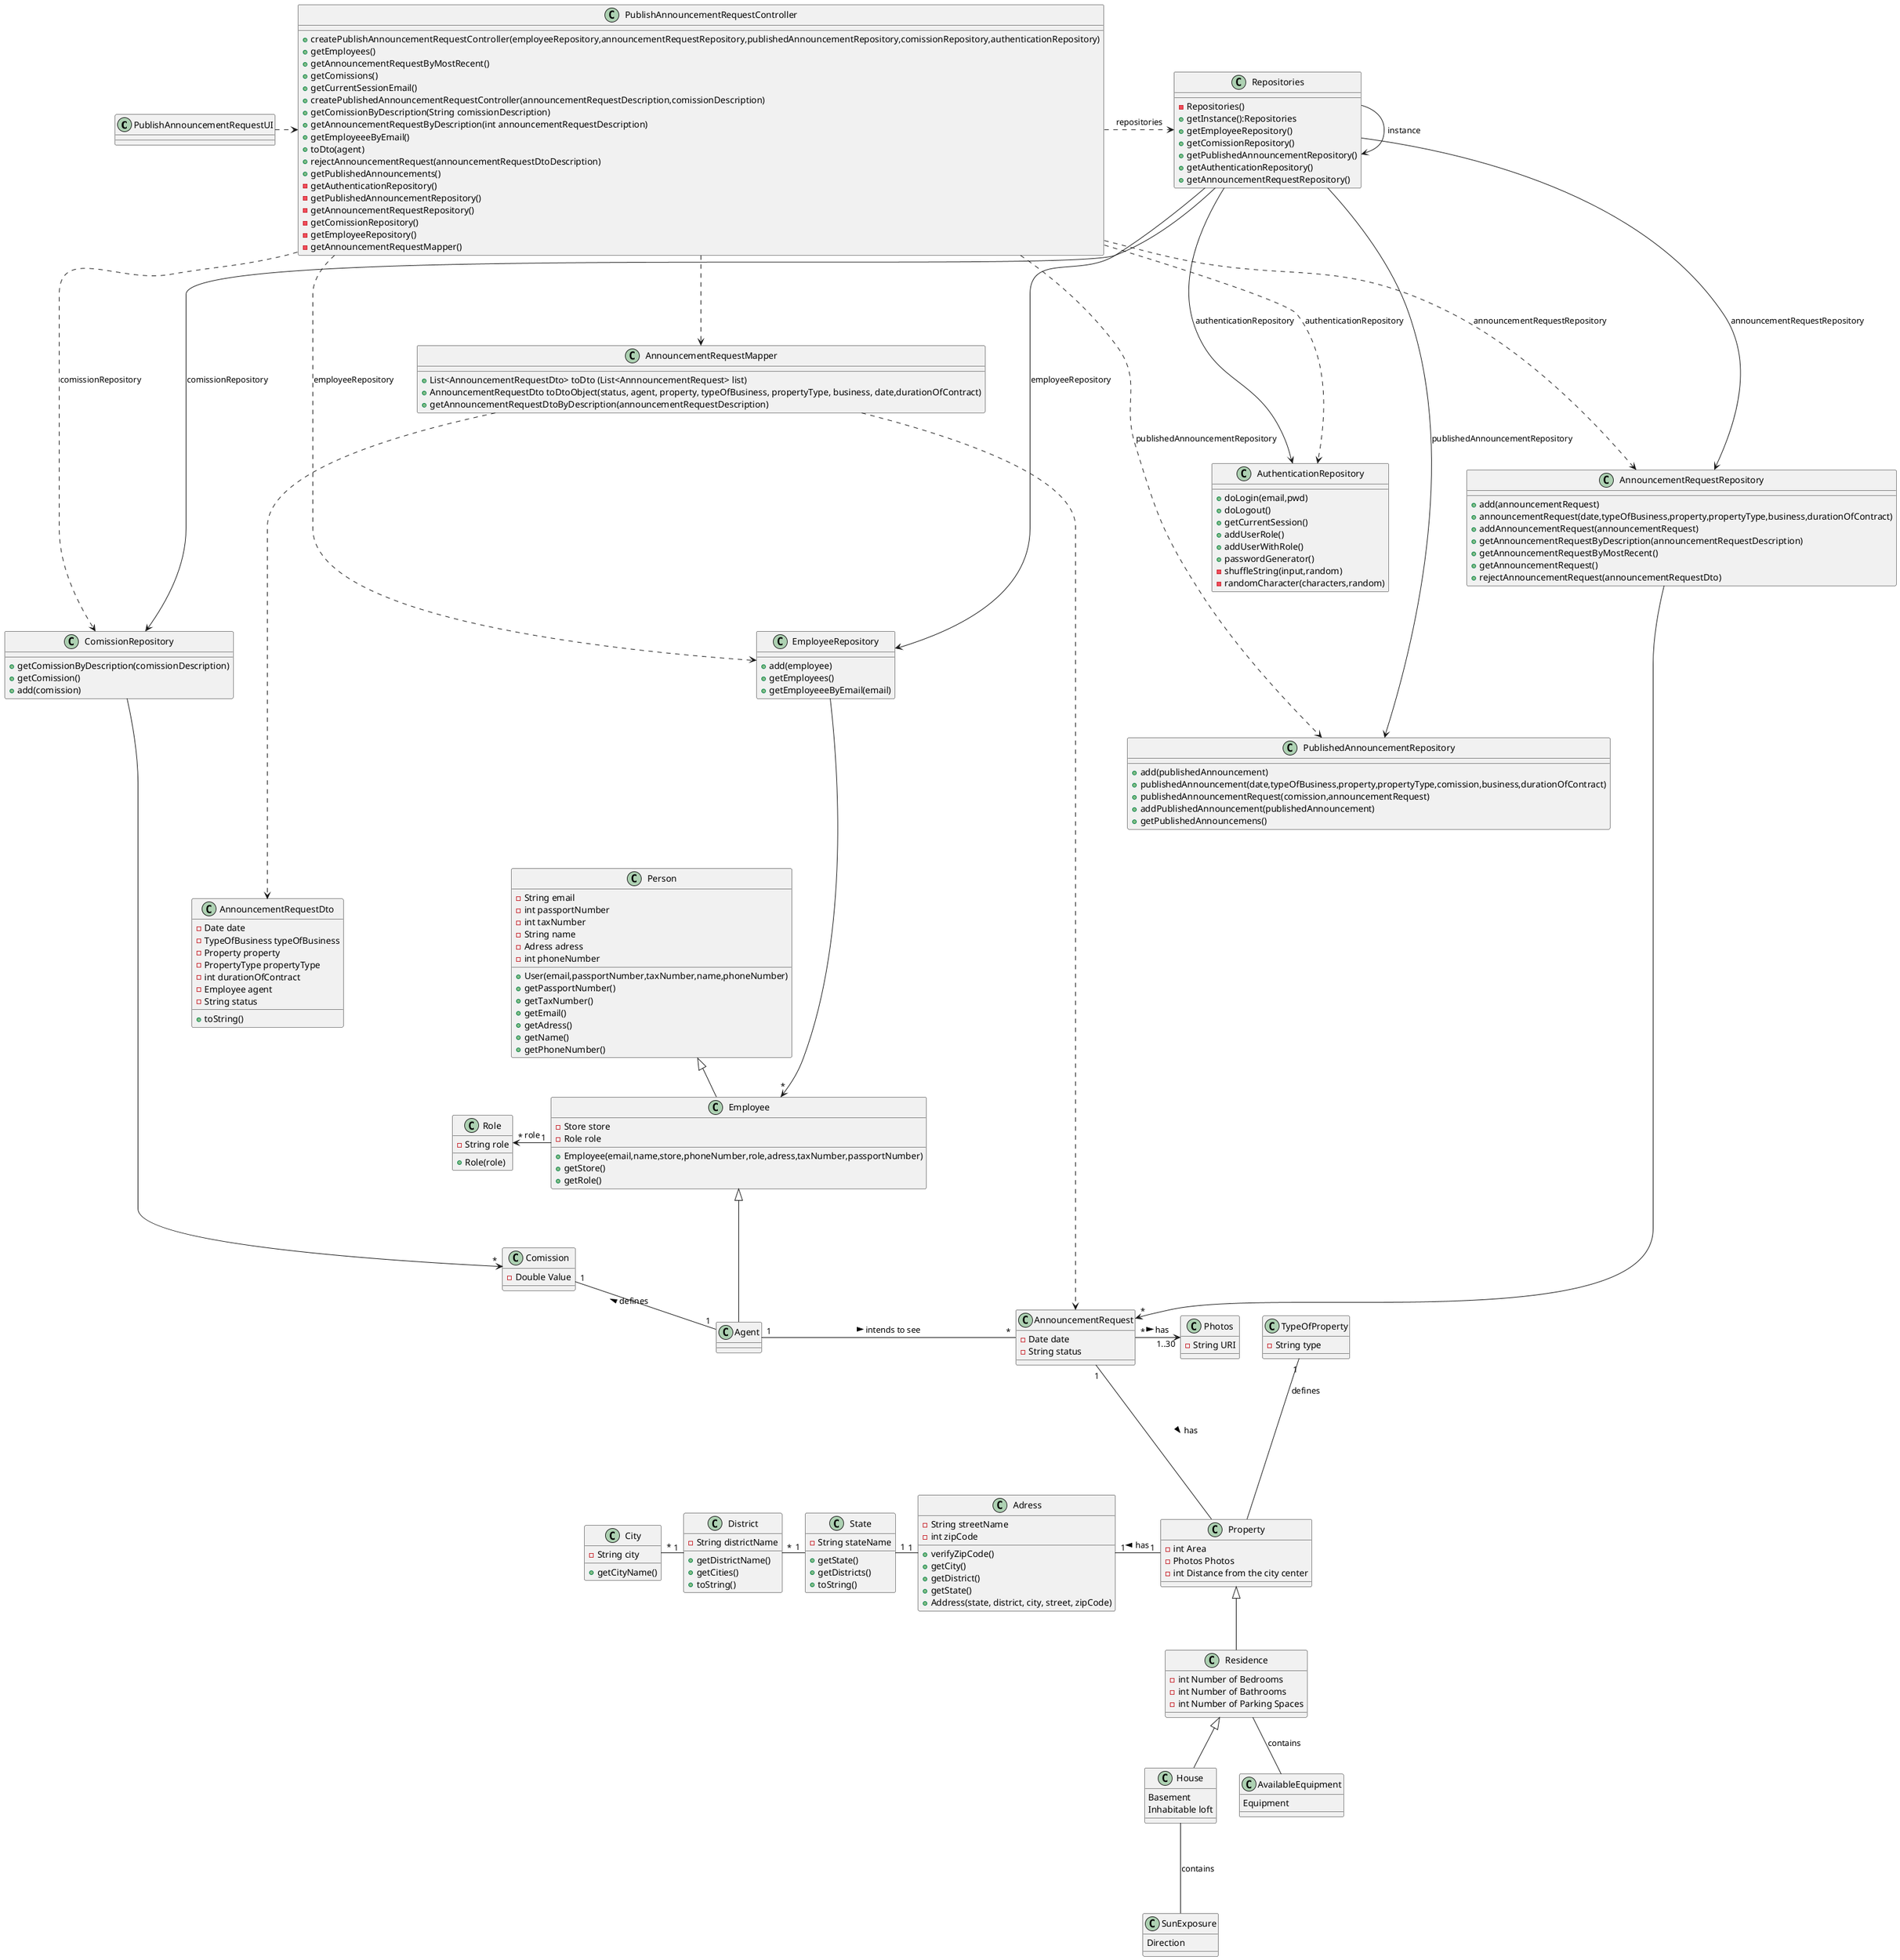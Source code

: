 @startuml

class PublishAnnouncementRequestUI

class Adress

class AnnouncementRequestMapper

class PublishAnnouncementRequestController

class Person

class Repositories

class Employee

class Role

class AuthenticationRepository

class EmployeeRepository

class Agent

class State

class City

class District

class AnnouncementRequestDto

class AnnouncementRequestDto{
-Date date
-TypeOfBusiness typeOfBusiness
-Property property
-PropertyType propertyType
-int durationOfContract
-Employee agent
-String status
+toString()
}

class AnnouncementRequestMapper{
+List<AnnouncementRequestDto> toDto (List<AnnnouncementRequest> list)
+AnnouncementRequestDto toDtoObject(status, agent, property, typeOfBusiness, propertyType, business, date,durationOfContract)
+getAnnouncementRequestDtoByDescription(announcementRequestDescription)
}


class Person{
- String email
- int passportNumber
- int taxNumber
- String name
- Adress adress
- int phoneNumber

+User(email,passportNumber,taxNumber,name,phoneNumber)
+getPassportNumber()
+getTaxNumber()
+getEmail()
+getAdress()
+getName()
+getPhoneNumber()

}

class EmployeeRepository{
+add(employee)
+getEmployees()
+getEmployeeeByEmail(email)
}

class AuthenticationRepository{
+doLogin(email,pwd)
+doLogout()
+getCurrentSession()
+addUserRole()
+addUserWithRole()
+passwordGenerator()
-shuffleString(input,random)
-randomCharacter(characters,random)
}

class ComissionRepository{
+getComissionByDescription(comissionDescription)
+getComission()
+add(comission)

}

class PublishedAnnouncementRepository{
+add(publishedAnnouncement)
+publishedAnnouncement(date,typeOfBusiness,property,propertyType,comission,business,durationOfContract)
+publishedAnnouncementRequest(comission,announcementRequest)
+addPublishedAnnouncement(publishedAnnouncement)
+getPublishedAnnouncemens()
}


class State{
 - String stateName

    +getState()
    +getDistricts()
    +toString()

}

class Comission {
    -Double Value
}


class District{
- String districtName


    +getDistrictName()
    +getCities()
    +toString()
}

class City{
- String city

    +getCityName()
}


class Property {
    - int Area
    -Photos Photos
    - int Distance from the city center
}

class Adress{
 -String streetName
    -int zipCode

    +verifyZipCode()
    +getCity()
    +getDistrict()
    +getState()
    +Address(state, district, city, street, zipCode)
}

class Role{
-String role
+Role(role)
}

class Agent{
}

class Employee{
-Store store
-Role role
+Employee(email,name,store,phoneNumber,role,adress,taxNumber,passportNumber)
+getStore()
+getRole()
}


class Residence {
    -int Number of Bedrooms
    -int Number of Bathrooms
    -int Number of Parking Spaces
}

class House {
    Basement
    Inhabitable loft
}

class SunExposure {
    Direction
}

class AvailableEquipment {
    Equipment
}

class AnnouncementRequest{
-Date date
-String status
}


class PublishAnnouncementRequestUI{
}

class TypeOfProperty{
   -String type
}

class Photos {
    -String URI
}

class AnnouncementRequestRepository{
+add(announcementRequest)
+announcementRequest(date,typeOfBusiness,property,propertyType,business,durationOfContract)
+addAnnouncementRequest(announcementRequest)
+getAnnouncementRequestByDescription(announcementRequestDescription)
+getAnnouncementRequestByMostRecent()
+getAnnouncementRequest()
+rejectAnnouncementRequest(announcementRequestDto)
}



class PublishAnnouncementRequestController{
+createPublishAnnouncementRequestController(employeeRepository,announcementRequestRepository,publishedAnnouncementRepository,comissionRepository,authenticationRepository)
+getEmployees()
+getAnnouncementRequestByMostRecent()
+getComissions()
+getCurrentSessionEmail()
+createPublishedAnnouncementRequestController(announcementRequestDescription,comissionDescription)
+getComissionByDescription(String comissionDescription)
+getAnnouncementRequestByDescription(int announcementRequestDescription)
+getEmployeeeByEmail()
+toDto(agent)
+rejectAnnouncementRequest(announcementRequestDtoDescription)
+getPublishedAnnouncements()
-getAuthenticationRepository()
-getPublishedAnnouncementRepository()
-getAnnouncementRequestRepository()
-getComissionRepository()
-getEmployeeRepository()
-getAnnouncementRequestMapper()

}

class Repositories{
-Repositories()
+getInstance():Repositories
+getEmployeeRepository()
+getComissionRepository()
+getPublishedAnnouncementRepository()
+getAuthenticationRepository()
+getAnnouncementRequestRepository()
}


PublishAnnouncementRequestUI .> PublishAnnouncementRequestController

PublishAnnouncementRequestController ...> AnnouncementRequestMapper

PublishAnnouncementRequestController ..> AnnouncementRequestRepository: announcementRequestRepository

PublishAnnouncementRequestController ..> ComissionRepository: comissionRepository

PublishAnnouncementRequestController ...> EmployeeRepository : employeeRepository

PublishAnnouncementRequestController ...> AuthenticationRepository : authenticationRepository

PublishAnnouncementRequestController ...> PublishedAnnouncementRepository: publishedAnnouncementRepository

Repositories -> Repositories:instance

Repositories ------> PublishedAnnouncementRepository: publishedAnnouncementRepository

Repositories ----> AnnouncementRequestRepository: announcementRequestRepository

Repositories -----> ComissionRepository :comissionRepository

Repositories -----> EmployeeRepository: employeeRepository

Repositories ----> AuthenticationRepository: authenticationRepository

PublishAnnouncementRequestController .>  Repositories : repositories

ComissionRepository -----> "*" Comission

AnnouncementRequestMapper ........> AnnouncementRequest

AnnouncementRequestMapper .....> AnnouncementRequestDto

AnnouncementRequestRepository ----> "*" AnnouncementRequest

Employee <|--- Agent

Employee "1" -left> "*" Role : role

Adress "1" -left- "1" State

State "1" -left- "*" District

District "1" -left- "*" City
Person <|-- Employee

EmployeeRepository ----> "*" Employee

Agent "1" -left "1" Comission: defines >

Agent "1" - "*" AnnouncementRequest:intends to see >

Adress "1" -right-- "1" Property: has <

AnnouncementRequest "*" -> "1..30" Photos: has >

TypeOfProperty "1" -- Property:defines\n\n\n\n\n\n\n

AnnouncementRequest "1" -- Property: has >
Property <|-- Residence
Residence <|-- House

Residence -- AvailableEquipment : contains
House --- SunExposure:contains




@enduml